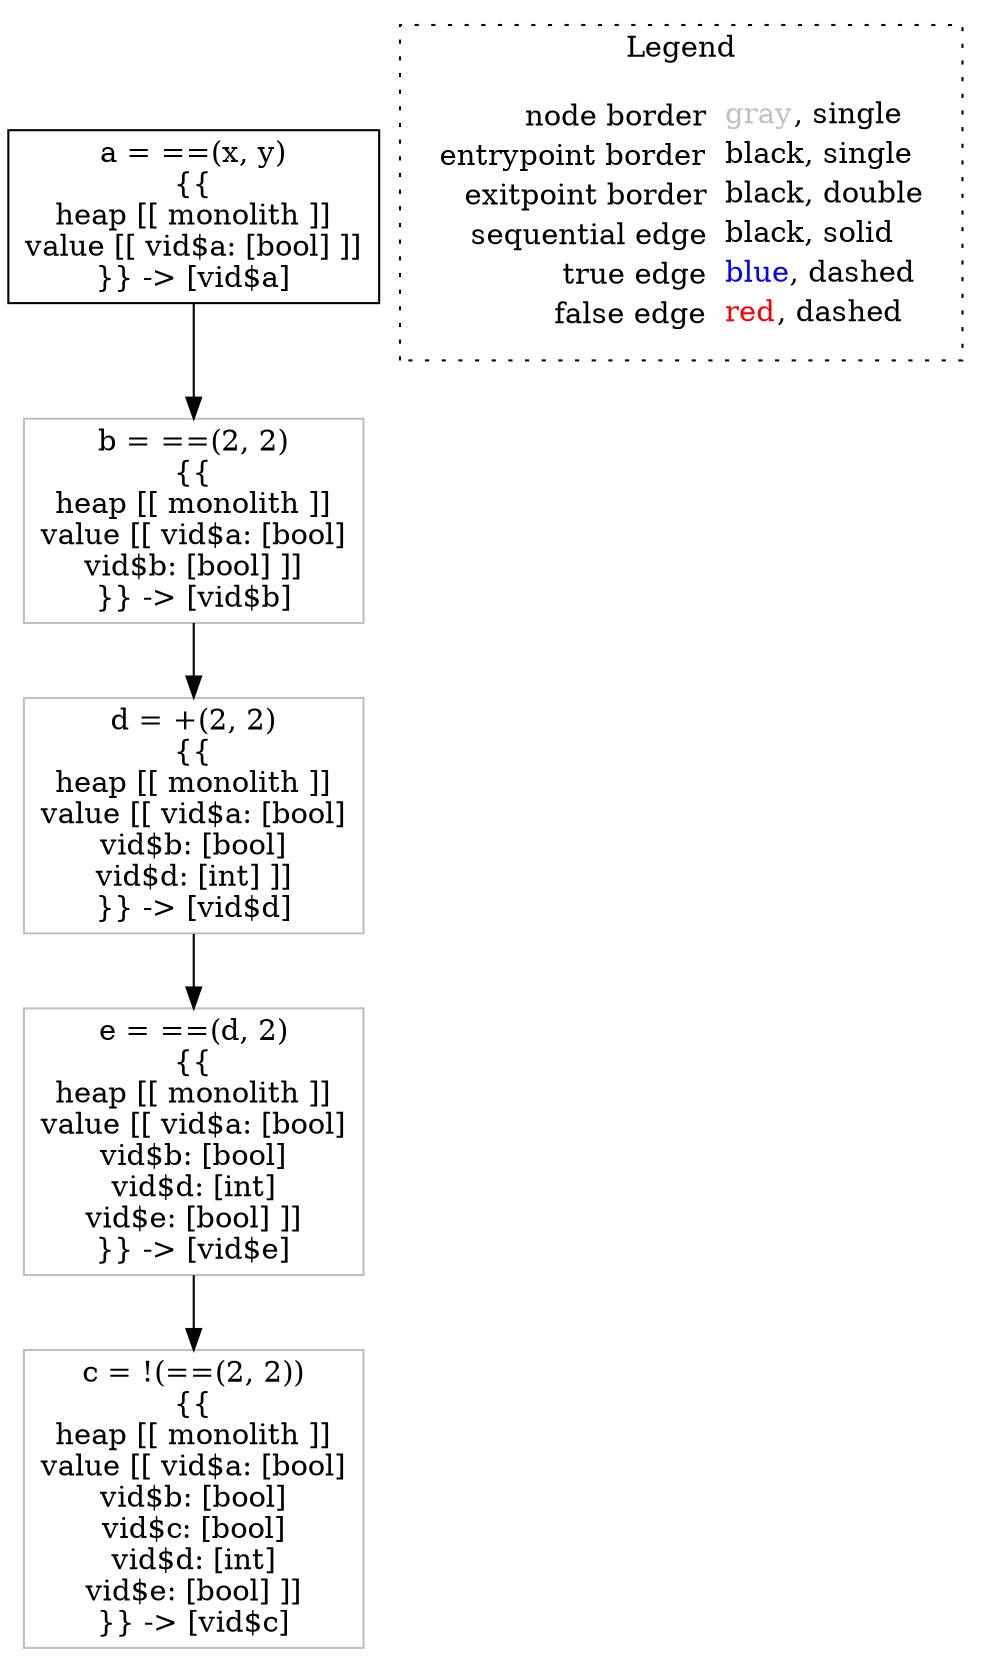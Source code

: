 digraph {
	"node0" [shape="rect",color="black",label=<a = ==(x, y)<BR/>{{<BR/>heap [[ monolith ]]<BR/>value [[ vid$a: [bool] ]]<BR/>}} -&gt; [vid$a]>];
	"node1" [shape="rect",color="gray",label=<b = ==(2, 2)<BR/>{{<BR/>heap [[ monolith ]]<BR/>value [[ vid$a: [bool]<BR/>vid$b: [bool] ]]<BR/>}} -&gt; [vid$b]>];
	"node2" [shape="rect",color="gray",label=<d = +(2, 2)<BR/>{{<BR/>heap [[ monolith ]]<BR/>value [[ vid$a: [bool]<BR/>vid$b: [bool]<BR/>vid$d: [int] ]]<BR/>}} -&gt; [vid$d]>];
	"node3" [shape="rect",color="gray",label=<c = !(==(2, 2))<BR/>{{<BR/>heap [[ monolith ]]<BR/>value [[ vid$a: [bool]<BR/>vid$b: [bool]<BR/>vid$c: [bool]<BR/>vid$d: [int]<BR/>vid$e: [bool] ]]<BR/>}} -&gt; [vid$c]>];
	"node4" [shape="rect",color="gray",label=<e = ==(d, 2)<BR/>{{<BR/>heap [[ monolith ]]<BR/>value [[ vid$a: [bool]<BR/>vid$b: [bool]<BR/>vid$d: [int]<BR/>vid$e: [bool] ]]<BR/>}} -&gt; [vid$e]>];
	"node1" -> "node2" [color="black"];
	"node2" -> "node4" [color="black"];
	"node0" -> "node1" [color="black"];
	"node4" -> "node3" [color="black"];
subgraph cluster_legend {
	label="Legend";
	style=dotted;
	node [shape=plaintext];
	"legend" [label=<<table border="0" cellpadding="2" cellspacing="0" cellborder="0"><tr><td align="right">node border&nbsp;</td><td align="left"><font color="gray">gray</font>, single</td></tr><tr><td align="right">entrypoint border&nbsp;</td><td align="left"><font color="black">black</font>, single</td></tr><tr><td align="right">exitpoint border&nbsp;</td><td align="left"><font color="black">black</font>, double</td></tr><tr><td align="right">sequential edge&nbsp;</td><td align="left"><font color="black">black</font>, solid</td></tr><tr><td align="right">true edge&nbsp;</td><td align="left"><font color="blue">blue</font>, dashed</td></tr><tr><td align="right">false edge&nbsp;</td><td align="left"><font color="red">red</font>, dashed</td></tr></table>>];
}

}
